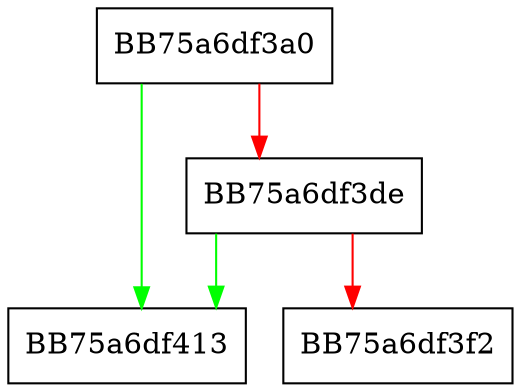 digraph MetaVaultRecordNetwork {
  node [shape="box"];
  graph [splines=ortho];
  BB75a6df3a0 -> BB75a6df413 [color="green"];
  BB75a6df3a0 -> BB75a6df3de [color="red"];
  BB75a6df3de -> BB75a6df413 [color="green"];
  BB75a6df3de -> BB75a6df3f2 [color="red"];
}